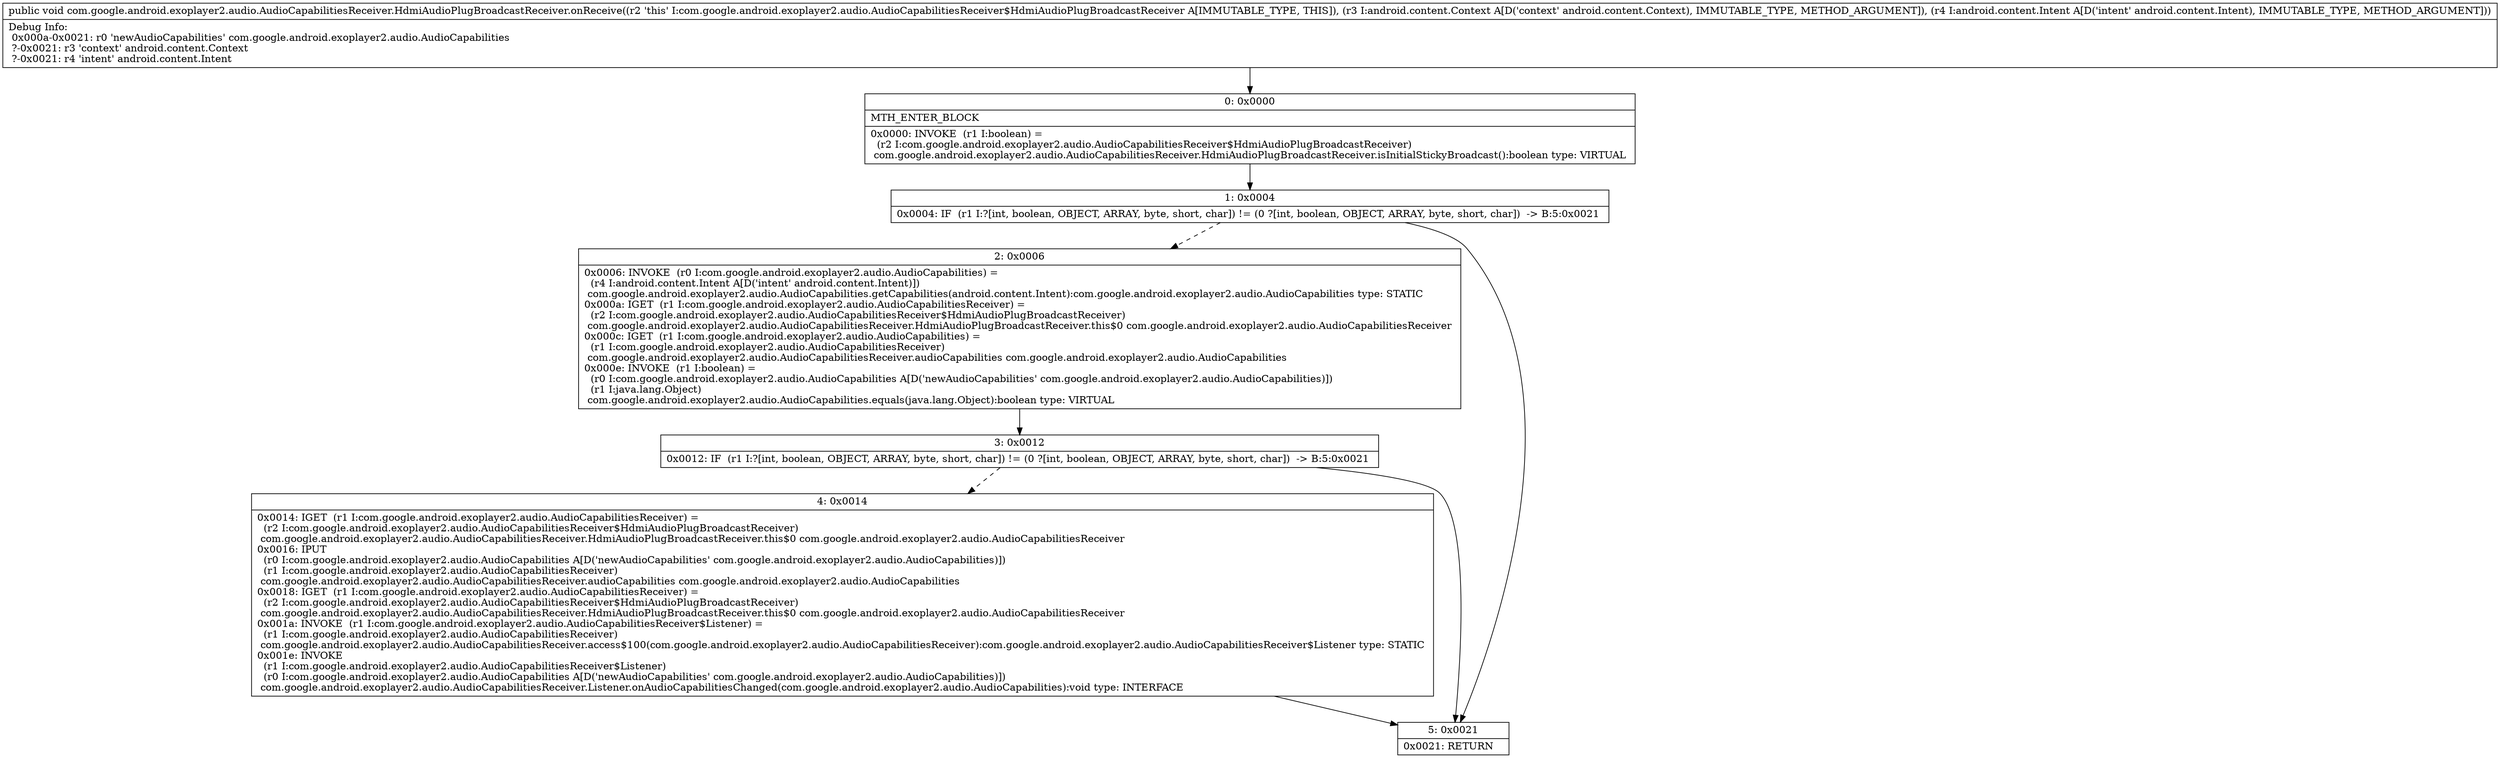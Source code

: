 digraph "CFG forcom.google.android.exoplayer2.audio.AudioCapabilitiesReceiver.HdmiAudioPlugBroadcastReceiver.onReceive(Landroid\/content\/Context;Landroid\/content\/Intent;)V" {
Node_0 [shape=record,label="{0\:\ 0x0000|MTH_ENTER_BLOCK\l|0x0000: INVOKE  (r1 I:boolean) = \l  (r2 I:com.google.android.exoplayer2.audio.AudioCapabilitiesReceiver$HdmiAudioPlugBroadcastReceiver)\l com.google.android.exoplayer2.audio.AudioCapabilitiesReceiver.HdmiAudioPlugBroadcastReceiver.isInitialStickyBroadcast():boolean type: VIRTUAL \l}"];
Node_1 [shape=record,label="{1\:\ 0x0004|0x0004: IF  (r1 I:?[int, boolean, OBJECT, ARRAY, byte, short, char]) != (0 ?[int, boolean, OBJECT, ARRAY, byte, short, char])  \-\> B:5:0x0021 \l}"];
Node_2 [shape=record,label="{2\:\ 0x0006|0x0006: INVOKE  (r0 I:com.google.android.exoplayer2.audio.AudioCapabilities) = \l  (r4 I:android.content.Intent A[D('intent' android.content.Intent)])\l com.google.android.exoplayer2.audio.AudioCapabilities.getCapabilities(android.content.Intent):com.google.android.exoplayer2.audio.AudioCapabilities type: STATIC \l0x000a: IGET  (r1 I:com.google.android.exoplayer2.audio.AudioCapabilitiesReceiver) = \l  (r2 I:com.google.android.exoplayer2.audio.AudioCapabilitiesReceiver$HdmiAudioPlugBroadcastReceiver)\l com.google.android.exoplayer2.audio.AudioCapabilitiesReceiver.HdmiAudioPlugBroadcastReceiver.this$0 com.google.android.exoplayer2.audio.AudioCapabilitiesReceiver \l0x000c: IGET  (r1 I:com.google.android.exoplayer2.audio.AudioCapabilities) = \l  (r1 I:com.google.android.exoplayer2.audio.AudioCapabilitiesReceiver)\l com.google.android.exoplayer2.audio.AudioCapabilitiesReceiver.audioCapabilities com.google.android.exoplayer2.audio.AudioCapabilities \l0x000e: INVOKE  (r1 I:boolean) = \l  (r0 I:com.google.android.exoplayer2.audio.AudioCapabilities A[D('newAudioCapabilities' com.google.android.exoplayer2.audio.AudioCapabilities)])\l  (r1 I:java.lang.Object)\l com.google.android.exoplayer2.audio.AudioCapabilities.equals(java.lang.Object):boolean type: VIRTUAL \l}"];
Node_3 [shape=record,label="{3\:\ 0x0012|0x0012: IF  (r1 I:?[int, boolean, OBJECT, ARRAY, byte, short, char]) != (0 ?[int, boolean, OBJECT, ARRAY, byte, short, char])  \-\> B:5:0x0021 \l}"];
Node_4 [shape=record,label="{4\:\ 0x0014|0x0014: IGET  (r1 I:com.google.android.exoplayer2.audio.AudioCapabilitiesReceiver) = \l  (r2 I:com.google.android.exoplayer2.audio.AudioCapabilitiesReceiver$HdmiAudioPlugBroadcastReceiver)\l com.google.android.exoplayer2.audio.AudioCapabilitiesReceiver.HdmiAudioPlugBroadcastReceiver.this$0 com.google.android.exoplayer2.audio.AudioCapabilitiesReceiver \l0x0016: IPUT  \l  (r0 I:com.google.android.exoplayer2.audio.AudioCapabilities A[D('newAudioCapabilities' com.google.android.exoplayer2.audio.AudioCapabilities)])\l  (r1 I:com.google.android.exoplayer2.audio.AudioCapabilitiesReceiver)\l com.google.android.exoplayer2.audio.AudioCapabilitiesReceiver.audioCapabilities com.google.android.exoplayer2.audio.AudioCapabilities \l0x0018: IGET  (r1 I:com.google.android.exoplayer2.audio.AudioCapabilitiesReceiver) = \l  (r2 I:com.google.android.exoplayer2.audio.AudioCapabilitiesReceiver$HdmiAudioPlugBroadcastReceiver)\l com.google.android.exoplayer2.audio.AudioCapabilitiesReceiver.HdmiAudioPlugBroadcastReceiver.this$0 com.google.android.exoplayer2.audio.AudioCapabilitiesReceiver \l0x001a: INVOKE  (r1 I:com.google.android.exoplayer2.audio.AudioCapabilitiesReceiver$Listener) = \l  (r1 I:com.google.android.exoplayer2.audio.AudioCapabilitiesReceiver)\l com.google.android.exoplayer2.audio.AudioCapabilitiesReceiver.access$100(com.google.android.exoplayer2.audio.AudioCapabilitiesReceiver):com.google.android.exoplayer2.audio.AudioCapabilitiesReceiver$Listener type: STATIC \l0x001e: INVOKE  \l  (r1 I:com.google.android.exoplayer2.audio.AudioCapabilitiesReceiver$Listener)\l  (r0 I:com.google.android.exoplayer2.audio.AudioCapabilities A[D('newAudioCapabilities' com.google.android.exoplayer2.audio.AudioCapabilities)])\l com.google.android.exoplayer2.audio.AudioCapabilitiesReceiver.Listener.onAudioCapabilitiesChanged(com.google.android.exoplayer2.audio.AudioCapabilities):void type: INTERFACE \l}"];
Node_5 [shape=record,label="{5\:\ 0x0021|0x0021: RETURN   \l}"];
MethodNode[shape=record,label="{public void com.google.android.exoplayer2.audio.AudioCapabilitiesReceiver.HdmiAudioPlugBroadcastReceiver.onReceive((r2 'this' I:com.google.android.exoplayer2.audio.AudioCapabilitiesReceiver$HdmiAudioPlugBroadcastReceiver A[IMMUTABLE_TYPE, THIS]), (r3 I:android.content.Context A[D('context' android.content.Context), IMMUTABLE_TYPE, METHOD_ARGUMENT]), (r4 I:android.content.Intent A[D('intent' android.content.Intent), IMMUTABLE_TYPE, METHOD_ARGUMENT]))  | Debug Info:\l  0x000a\-0x0021: r0 'newAudioCapabilities' com.google.android.exoplayer2.audio.AudioCapabilities\l  ?\-0x0021: r3 'context' android.content.Context\l  ?\-0x0021: r4 'intent' android.content.Intent\l}"];
MethodNode -> Node_0;
Node_0 -> Node_1;
Node_1 -> Node_2[style=dashed];
Node_1 -> Node_5;
Node_2 -> Node_3;
Node_3 -> Node_4[style=dashed];
Node_3 -> Node_5;
Node_4 -> Node_5;
}

